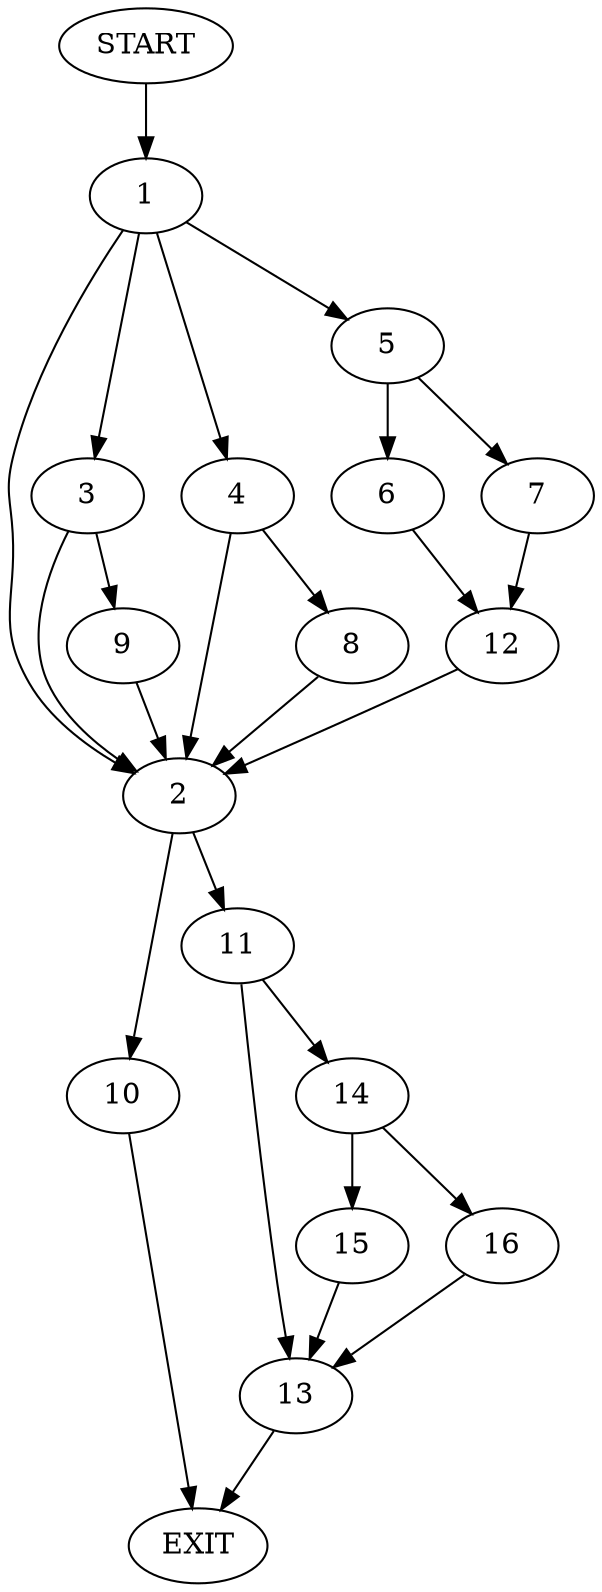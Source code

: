 digraph {
0 [label="START"]
17 [label="EXIT"]
0 -> 1
1 -> 2
1 -> 3
1 -> 4
1 -> 5
5 -> 6
5 -> 7
4 -> 2
4 -> 8
3 -> 2
3 -> 9
2 -> 10
2 -> 11
6 -> 12
7 -> 12
12 -> 2
9 -> 2
8 -> 2
11 -> 13
11 -> 14
10 -> 17
13 -> 17
14 -> 15
14 -> 16
15 -> 13
16 -> 13
}
